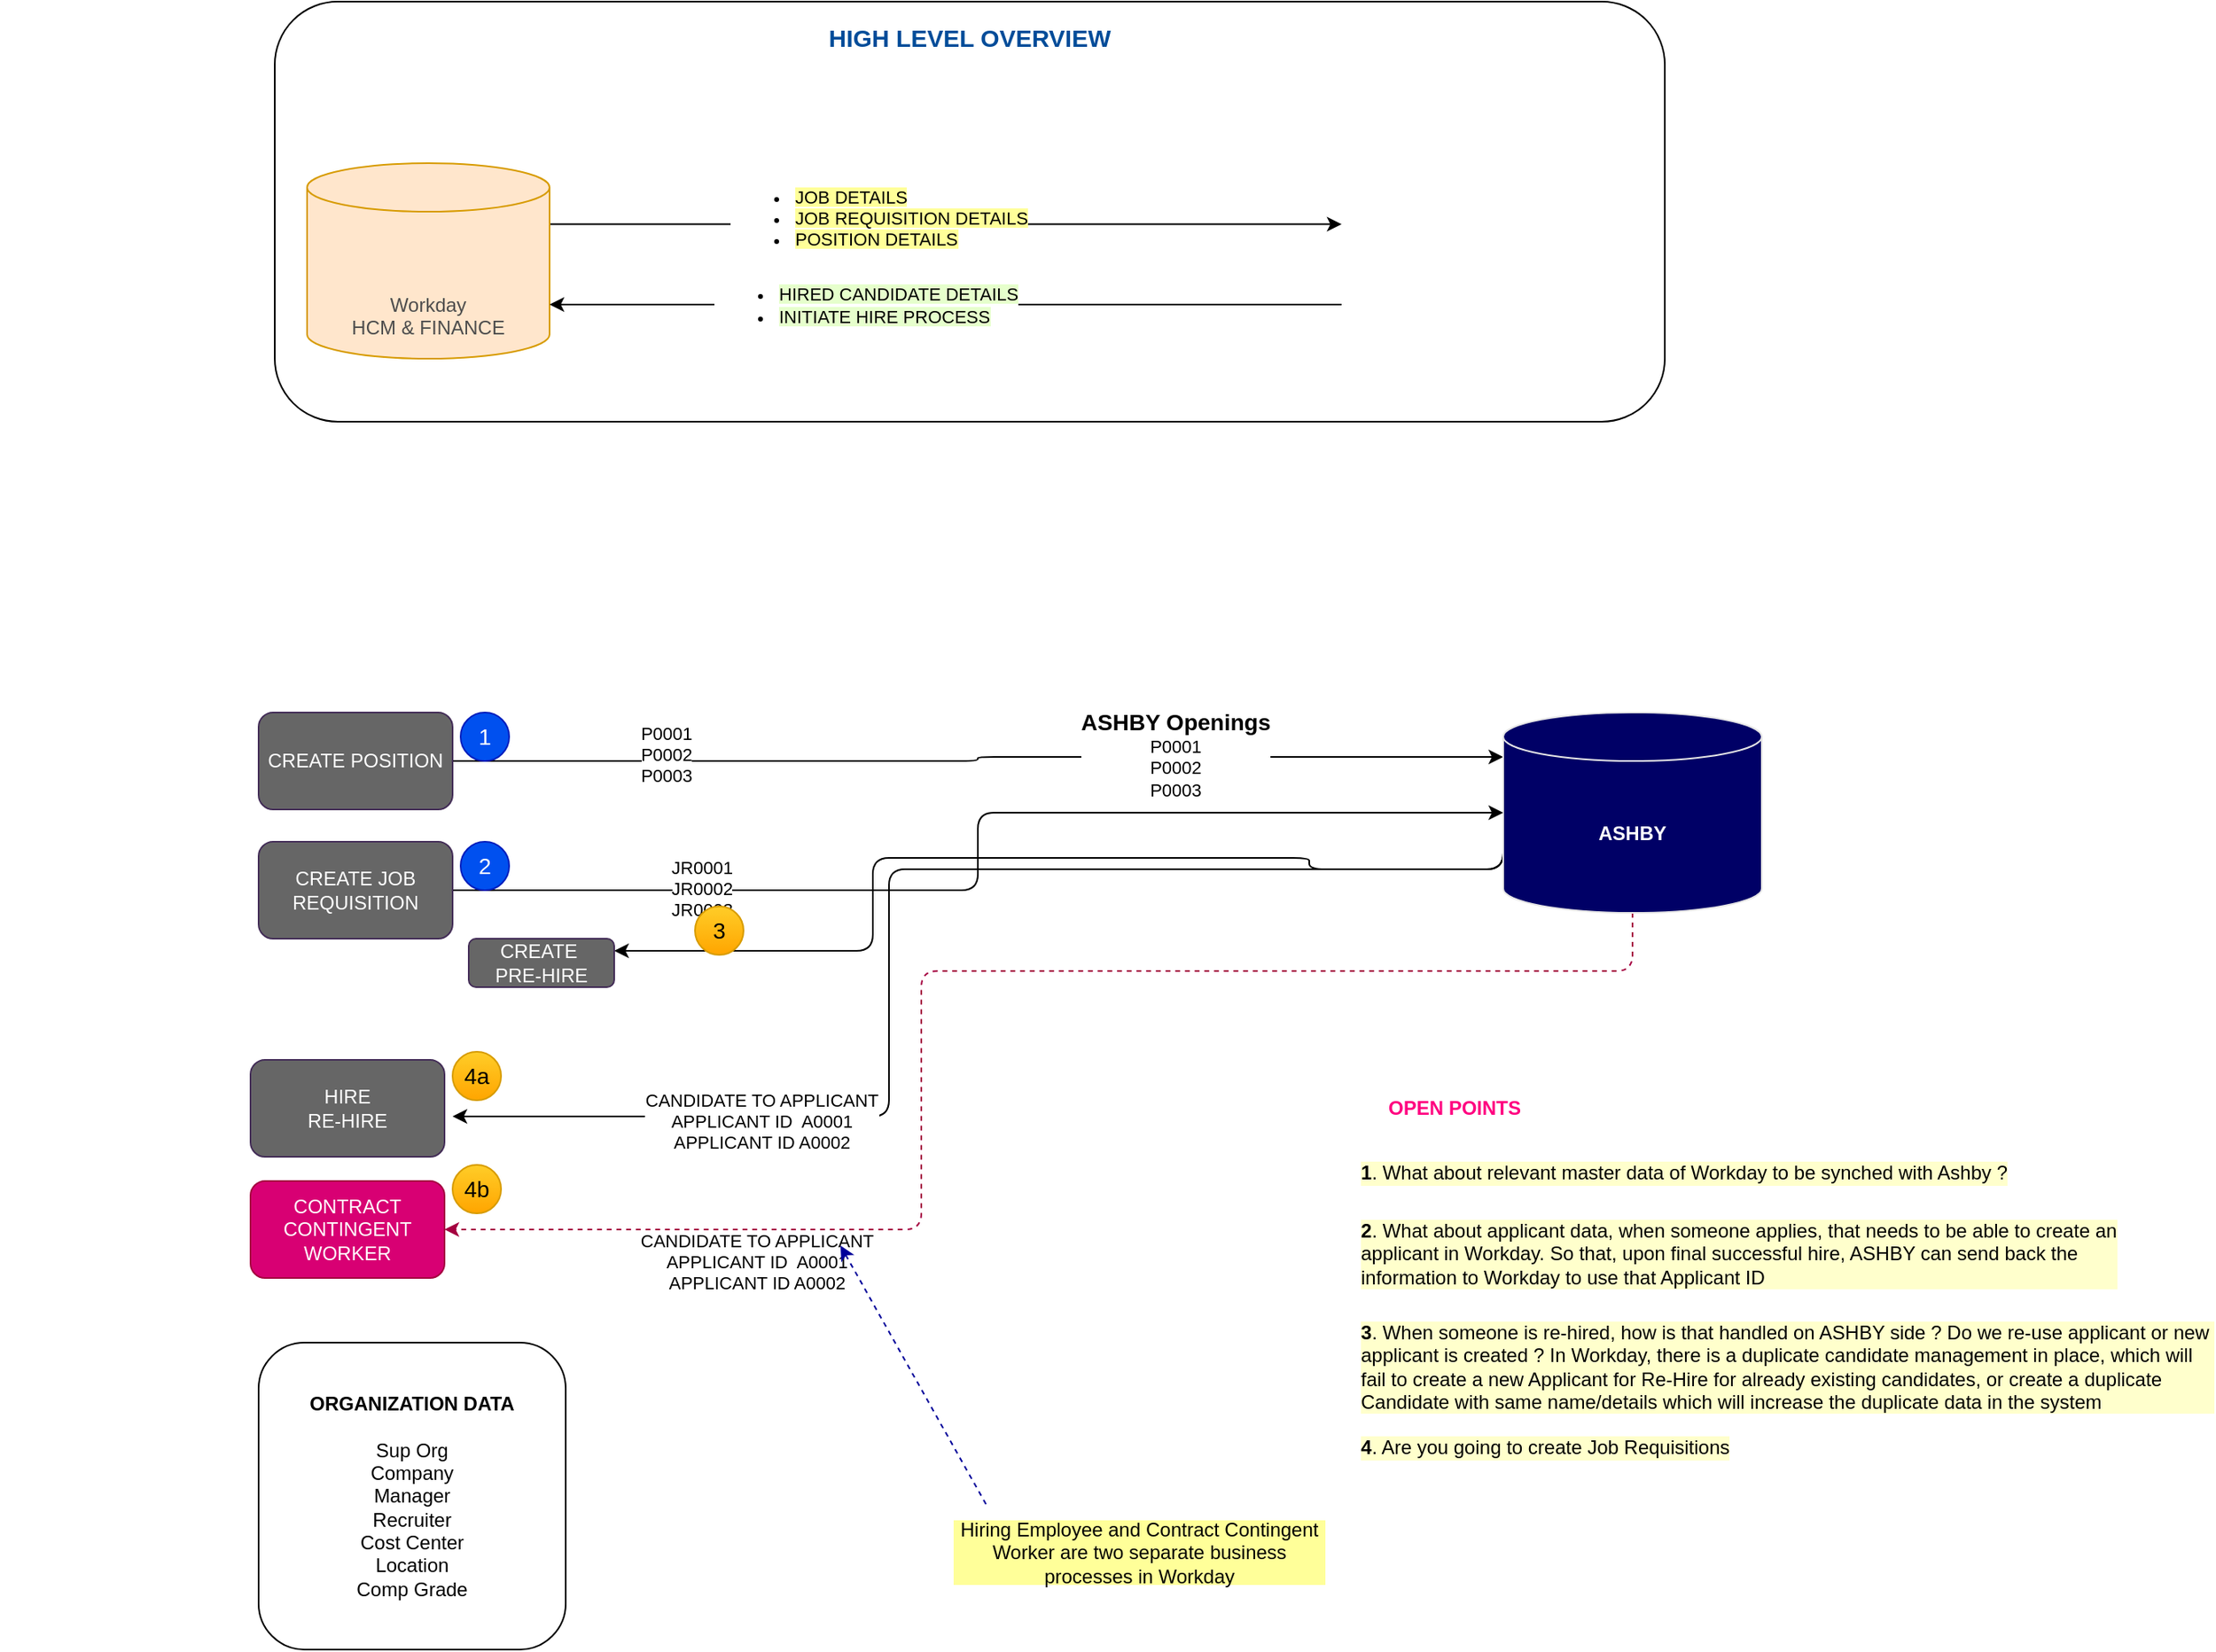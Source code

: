 <mxfile version="24.3.1" type="github">
  <diagram name="Page-1" id="Bd6B7apusBZdPcca5PaD">
    <mxGraphModel dx="1434" dy="772" grid="1" gridSize="10" guides="1" tooltips="1" connect="1" arrows="1" fold="1" page="1" pageScale="1" pageWidth="850" pageHeight="1100" math="0" shadow="0">
      <root>
        <mxCell id="0" />
        <mxCell id="1" parent="0" />
        <mxCell id="WoLx_iheCdo12na1x13e-2" value="&lt;b style=&quot;font-size: 15px;&quot;&gt;&lt;font color=&quot;#004c99&quot; style=&quot;font-size: 15px;&quot;&gt;HIGH LEVEL OVERVIEW&lt;/font&gt;&lt;/b&gt;&lt;div style=&quot;font-size: 15px;&quot;&gt;&lt;b&gt;&lt;font color=&quot;#004c99&quot; style=&quot;font-size: 15px;&quot;&gt;&lt;br&gt;&lt;/font&gt;&lt;/b&gt;&lt;/div&gt;&lt;div style=&quot;font-size: 15px;&quot;&gt;&lt;b&gt;&lt;font color=&quot;#004c99&quot; style=&quot;font-size: 15px;&quot;&gt;&lt;br&gt;&lt;/font&gt;&lt;/b&gt;&lt;/div&gt;&lt;div style=&quot;font-size: 15px;&quot;&gt;&lt;b&gt;&lt;font color=&quot;#004c99&quot; style=&quot;font-size: 15px;&quot;&gt;&lt;br&gt;&lt;/font&gt;&lt;/b&gt;&lt;/div&gt;&lt;div style=&quot;font-size: 15px;&quot;&gt;&lt;b&gt;&lt;font color=&quot;#004c99&quot; style=&quot;font-size: 15px;&quot;&gt;&lt;br&gt;&lt;/font&gt;&lt;/b&gt;&lt;/div&gt;&lt;div style=&quot;font-size: 15px;&quot;&gt;&lt;b&gt;&lt;font color=&quot;#004c99&quot; style=&quot;font-size: 15px;&quot;&gt;&lt;br&gt;&lt;/font&gt;&lt;/b&gt;&lt;/div&gt;&lt;div style=&quot;font-size: 15px;&quot;&gt;&lt;b&gt;&lt;font color=&quot;#004c99&quot; style=&quot;font-size: 15px;&quot;&gt;&lt;br&gt;&lt;/font&gt;&lt;/b&gt;&lt;/div&gt;&lt;div style=&quot;font-size: 15px;&quot;&gt;&lt;b&gt;&lt;font color=&quot;#004c99&quot; style=&quot;font-size: 15px;&quot;&gt;&lt;br&gt;&lt;/font&gt;&lt;/b&gt;&lt;/div&gt;&lt;div style=&quot;font-size: 15px;&quot;&gt;&lt;b&gt;&lt;font color=&quot;#004c99&quot; style=&quot;font-size: 15px;&quot;&gt;&lt;br&gt;&lt;/font&gt;&lt;/b&gt;&lt;/div&gt;&lt;div style=&quot;font-size: 15px;&quot;&gt;&lt;b&gt;&lt;font color=&quot;#004c99&quot; style=&quot;font-size: 15px;&quot;&gt;&lt;br&gt;&lt;/font&gt;&lt;/b&gt;&lt;/div&gt;&lt;div style=&quot;font-size: 15px;&quot;&gt;&lt;b&gt;&lt;font color=&quot;#004c99&quot; style=&quot;font-size: 15px;&quot;&gt;&lt;br&gt;&lt;/font&gt;&lt;/b&gt;&lt;/div&gt;&lt;div style=&quot;font-size: 15px;&quot;&gt;&lt;b&gt;&lt;font color=&quot;#004c99&quot; style=&quot;font-size: 15px;&quot;&gt;&lt;br&gt;&lt;/font&gt;&lt;/b&gt;&lt;/div&gt;&lt;div style=&quot;font-size: 15px;&quot;&gt;&lt;br&gt;&lt;/div&gt;" style="rounded=1;whiteSpace=wrap;html=1;fillColor=none;" vertex="1" parent="1">
          <mxGeometry x="860" y="70" width="860" height="260" as="geometry" />
        </mxCell>
        <mxCell id="sGgnkbuNSxI2wGrAtEvW-5" style="edgeStyle=orthogonalEdgeStyle;rounded=1;orthogonalLoop=1;jettySize=auto;html=1;exitX=1;exitY=0;exitDx=0;exitDy=37.75;exitPerimeter=0;curved=0;" parent="1" source="sGgnkbuNSxI2wGrAtEvW-2" target="sGgnkbuNSxI2wGrAtEvW-4" edge="1">
          <mxGeometry relative="1" as="geometry">
            <Array as="points">
              <mxPoint x="1410" y="207.5" />
              <mxPoint x="1410" y="207.5" />
            </Array>
          </mxGeometry>
        </mxCell>
        <mxCell id="sGgnkbuNSxI2wGrAtEvW-8" value="&lt;ul&gt;&lt;li&gt;&lt;span style=&quot;background-color: rgb(255, 255, 153);&quot;&gt;JOB DETAILS&lt;/span&gt;&lt;/li&gt;&lt;li&gt;&lt;span style=&quot;background-color: rgb(255, 255, 153);&quot;&gt;JOB REQUISITION DETAILS&lt;/span&gt;&lt;/li&gt;&lt;li&gt;&lt;span style=&quot;background-color: rgb(255, 255, 153);&quot;&gt;POSITION DETAILS&lt;/span&gt;&lt;/li&gt;&lt;/ul&gt;" style="edgeLabel;html=1;align=left;verticalAlign=middle;resizable=0;points=[];labelBackgroundColor=default;" parent="sGgnkbuNSxI2wGrAtEvW-5" vertex="1" connectable="0">
          <mxGeometry x="-0.526" y="1" relative="1" as="geometry">
            <mxPoint x="-6" y="-3" as="offset" />
          </mxGeometry>
        </mxCell>
        <mxCell id="sGgnkbuNSxI2wGrAtEvW-2" value="&lt;div&gt;&lt;font color=&quot;#4d4d4d&quot;&gt;&lt;br&gt;&lt;/font&gt;&lt;/div&gt;&lt;div&gt;&lt;font color=&quot;#4d4d4d&quot;&gt;&lt;br&gt;&lt;/font&gt;&lt;/div&gt;&lt;font color=&quot;#4d4d4d&quot;&gt;&lt;div&gt;&lt;font color=&quot;#4d4d4d&quot;&gt;&lt;br&gt;&lt;/font&gt;&lt;/div&gt;Workday&lt;/font&gt;&lt;div&gt;&lt;font color=&quot;#4d4d4d&quot;&gt;HCM &amp;amp; FINANCE&lt;/font&gt;&lt;/div&gt;" style="shape=cylinder3;whiteSpace=wrap;html=1;boundedLbl=1;backgroundOutline=1;size=15;fillColor=#ffe6cc;strokeColor=#d79b00;" parent="1" vertex="1">
          <mxGeometry x="880" y="170" width="150" height="121" as="geometry" />
        </mxCell>
        <mxCell id="sGgnkbuNSxI2wGrAtEvW-3" value="" style="shape=image;verticalLabelPosition=bottom;labelBackgroundColor=default;verticalAlign=top;aspect=fixed;imageAspect=0;image=https://upload.wikimedia.org/wikipedia/commons/thumb/3/3b/Workday_Logo.png/1280px-Workday_Logo.png;" parent="1" vertex="1">
          <mxGeometry x="910" y="206" width="90" height="34.95" as="geometry" />
        </mxCell>
        <mxCell id="sGgnkbuNSxI2wGrAtEvW-6" style="edgeStyle=orthogonalEdgeStyle;rounded=1;orthogonalLoop=1;jettySize=auto;html=1;exitX=0;exitY=1;exitDx=0;exitDy=0;curved=0;" parent="1" source="sGgnkbuNSxI2wGrAtEvW-4" target="sGgnkbuNSxI2wGrAtEvW-2" edge="1">
          <mxGeometry relative="1" as="geometry">
            <Array as="points">
              <mxPoint x="1370" y="257.5" />
              <mxPoint x="1370" y="257.5" />
            </Array>
          </mxGeometry>
        </mxCell>
        <mxCell id="sGgnkbuNSxI2wGrAtEvW-9" value="&lt;ul&gt;&lt;li&gt;&lt;span style=&quot;background-color: rgb(230, 255, 204);&quot;&gt;HIRED CANDIDATE DETAILS&lt;/span&gt;&lt;/li&gt;&lt;li&gt;&lt;span style=&quot;background-color: rgb(230, 255, 204);&quot;&gt;INITIATE HIRE PROCESS&lt;/span&gt;&lt;/li&gt;&lt;/ul&gt;" style="edgeLabel;html=1;align=left;verticalAlign=middle;resizable=0;points=[];" parent="sGgnkbuNSxI2wGrAtEvW-6" vertex="1" connectable="0">
          <mxGeometry x="0.192" y="3" relative="1" as="geometry">
            <mxPoint x="-98" y="-3" as="offset" />
          </mxGeometry>
        </mxCell>
        <mxCell id="sGgnkbuNSxI2wGrAtEvW-4" value="" style="shape=image;verticalLabelPosition=bottom;labelBackgroundColor=default;verticalAlign=top;aspect=fixed;imageAspect=0;image=https://assets-global.website-files.com/619b58064e44df5bdf1b3e53/626be660277f2dca8b74025e_ashby.png;" parent="1" vertex="1">
          <mxGeometry x="1520" y="203.5" width="162.65" height="54" as="geometry" />
        </mxCell>
        <mxCell id="sGgnkbuNSxI2wGrAtEvW-10" value="" style="shape=cylinder3;whiteSpace=wrap;html=1;boundedLbl=1;backgroundOutline=1;size=15;strokeColor=none;" parent="1" vertex="1">
          <mxGeometry x="690" y="374" width="60" height="80" as="geometry" />
        </mxCell>
        <mxCell id="sGgnkbuNSxI2wGrAtEvW-14" style="edgeStyle=orthogonalEdgeStyle;rounded=1;orthogonalLoop=1;jettySize=auto;html=1;entryX=0;entryY=0;entryDx=0;entryDy=27.5;entryPerimeter=0;curved=0;" parent="1" source="sGgnkbuNSxI2wGrAtEvW-12" target="sGgnkbuNSxI2wGrAtEvW-13" edge="1">
          <mxGeometry relative="1" as="geometry">
            <mxPoint x="1470" y="540" as="targetPoint" />
          </mxGeometry>
        </mxCell>
        <mxCell id="sGgnkbuNSxI2wGrAtEvW-15" value="P0001&lt;div&gt;P0002&lt;/div&gt;&lt;div&gt;P0003&lt;/div&gt;" style="edgeLabel;html=1;align=center;verticalAlign=middle;resizable=0;points=[];" parent="sGgnkbuNSxI2wGrAtEvW-14" vertex="1" connectable="0">
          <mxGeometry x="-0.596" y="4" relative="1" as="geometry">
            <mxPoint as="offset" />
          </mxGeometry>
        </mxCell>
        <mxCell id="WoLx_iheCdo12na1x13e-1" value="&lt;font style=&quot;font-size: 14px;&quot;&gt;&lt;b&gt;ASHBY Openings&lt;/b&gt;&lt;/font&gt;&lt;div&gt;P0001&lt;/div&gt;&lt;div&gt;P0002&lt;/div&gt;&lt;div&gt;P0003&lt;/div&gt;" style="edgeLabel;html=1;align=center;verticalAlign=middle;resizable=0;points=[];" vertex="1" connectable="0" parent="sGgnkbuNSxI2wGrAtEvW-14">
          <mxGeometry x="0.378" y="3" relative="1" as="geometry">
            <mxPoint y="1" as="offset" />
          </mxGeometry>
        </mxCell>
        <mxCell id="sGgnkbuNSxI2wGrAtEvW-12" value="CREATE POSITION" style="rounded=1;whiteSpace=wrap;html=1;fillColor=#666666;fontColor=#ffffff;strokeColor=#432D57;" parent="1" vertex="1">
          <mxGeometry x="850" y="510" width="120" height="60" as="geometry" />
        </mxCell>
        <mxCell id="sGgnkbuNSxI2wGrAtEvW-22" style="edgeStyle=orthogonalEdgeStyle;rounded=1;orthogonalLoop=1;jettySize=auto;html=1;exitX=0;exitY=0;exitDx=0;exitDy=52.5;exitPerimeter=0;curved=0;" parent="1" source="sGgnkbuNSxI2wGrAtEvW-13" edge="1">
          <mxGeometry relative="1" as="geometry">
            <Array as="points">
              <mxPoint x="1240" y="607" />
              <mxPoint x="1240" y="760" />
            </Array>
            <mxPoint x="970" y="760" as="targetPoint" />
          </mxGeometry>
        </mxCell>
        <mxCell id="sGgnkbuNSxI2wGrAtEvW-23" value="CANDIDATE TO APPLICANT&lt;div&gt;APPLICANT ID&amp;nbsp; A0001&lt;/div&gt;&lt;div&gt;APPLICANT ID A0002&lt;/div&gt;" style="edgeLabel;html=1;align=center;verticalAlign=middle;resizable=0;points=[];" parent="sGgnkbuNSxI2wGrAtEvW-22" vertex="1" connectable="0">
          <mxGeometry x="0.556" y="3" relative="1" as="geometry">
            <mxPoint x="3" as="offset" />
          </mxGeometry>
        </mxCell>
        <mxCell id="sGgnkbuNSxI2wGrAtEvW-25" style="edgeStyle=orthogonalEdgeStyle;rounded=1;orthogonalLoop=1;jettySize=auto;html=1;entryX=1;entryY=0.5;entryDx=0;entryDy=0;curved=0;fillColor=#d80073;strokeColor=#A50040;dashed=1;" parent="1" source="sGgnkbuNSxI2wGrAtEvW-13" target="sGgnkbuNSxI2wGrAtEvW-24" edge="1">
          <mxGeometry relative="1" as="geometry">
            <Array as="points">
              <mxPoint x="1700" y="670" />
              <mxPoint x="1260" y="670" />
              <mxPoint x="1260" y="830" />
            </Array>
          </mxGeometry>
        </mxCell>
        <mxCell id="sGgnkbuNSxI2wGrAtEvW-26" value="CANDIDATE TO APPLICANT&lt;div&gt;APPLICANT ID&amp;nbsp; A0001&lt;/div&gt;&lt;div&gt;APPLICANT ID A0002&lt;/div&gt;" style="edgeLabel;html=1;align=center;verticalAlign=middle;resizable=0;points=[];" parent="sGgnkbuNSxI2wGrAtEvW-25" vertex="1" connectable="0">
          <mxGeometry x="0.609" y="2" relative="1" as="geometry">
            <mxPoint x="11" y="18" as="offset" />
          </mxGeometry>
        </mxCell>
        <mxCell id="-kK4m6FzKf8vr2_1_iYm-8" style="edgeStyle=orthogonalEdgeStyle;rounded=1;orthogonalLoop=1;jettySize=auto;html=1;exitX=0;exitY=0;exitDx=0;exitDy=52.5;exitPerimeter=0;entryX=1;entryY=0.25;entryDx=0;entryDy=0;curved=0;" parent="1" source="sGgnkbuNSxI2wGrAtEvW-13" target="-kK4m6FzKf8vr2_1_iYm-7" edge="1">
          <mxGeometry relative="1" as="geometry">
            <Array as="points">
              <mxPoint x="1500" y="607" />
              <mxPoint x="1500" y="600" />
              <mxPoint x="1230" y="600" />
              <mxPoint x="1230" y="658" />
            </Array>
          </mxGeometry>
        </mxCell>
        <mxCell id="sGgnkbuNSxI2wGrAtEvW-13" value="&lt;font color=&quot;#ffffff&quot;&gt;&lt;b&gt;ASHBY&lt;/b&gt;&lt;/font&gt;" style="shape=cylinder3;whiteSpace=wrap;html=1;boundedLbl=1;backgroundOutline=1;size=15;fillColor=#000066;strokeColor=#E6E6E6;" parent="1" vertex="1">
          <mxGeometry x="1620" y="510" width="160" height="124" as="geometry" />
        </mxCell>
        <mxCell id="sGgnkbuNSxI2wGrAtEvW-18" style="edgeStyle=orthogonalEdgeStyle;rounded=1;orthogonalLoop=1;jettySize=auto;html=1;entryX=0;entryY=0.5;entryDx=0;entryDy=0;entryPerimeter=0;curved=0;" parent="1" source="sGgnkbuNSxI2wGrAtEvW-16" target="sGgnkbuNSxI2wGrAtEvW-13" edge="1">
          <mxGeometry relative="1" as="geometry">
            <mxPoint x="1420" y="600" as="targetPoint" />
          </mxGeometry>
        </mxCell>
        <mxCell id="sGgnkbuNSxI2wGrAtEvW-19" value="JR0001&lt;div&gt;JR0002&lt;/div&gt;&lt;div&gt;JR0003&lt;/div&gt;" style="edgeLabel;html=1;align=center;verticalAlign=middle;resizable=0;points=[];" parent="sGgnkbuNSxI2wGrAtEvW-18" vertex="1" connectable="0">
          <mxGeometry x="-0.56" y="1" relative="1" as="geometry">
            <mxPoint as="offset" />
          </mxGeometry>
        </mxCell>
        <mxCell id="sGgnkbuNSxI2wGrAtEvW-16" value="CREATE JOB REQUISITION" style="rounded=1;whiteSpace=wrap;html=1;fillColor=#666666;fontColor=#ffffff;strokeColor=#432D57;" parent="1" vertex="1">
          <mxGeometry x="850" y="590" width="120" height="60" as="geometry" />
        </mxCell>
        <mxCell id="sGgnkbuNSxI2wGrAtEvW-17" value="" style="shape=image;verticalLabelPosition=bottom;labelBackgroundColor=default;verticalAlign=top;aspect=fixed;imageAspect=0;image=https://assets-global.website-files.com/619b58064e44df5bdf1b3e53/626be660277f2dca8b74025e_ashby.png;" parent="1" vertex="1">
          <mxGeometry x="1897.35" y="550" width="162.65" height="54" as="geometry" />
        </mxCell>
        <mxCell id="sGgnkbuNSxI2wGrAtEvW-21" value="HIRE&lt;div&gt;RE-HIRE&lt;/div&gt;" style="rounded=1;whiteSpace=wrap;html=1;fillColor=#666666;fontColor=#ffffff;strokeColor=#432D57;" parent="1" vertex="1">
          <mxGeometry x="845" y="725" width="120" height="60" as="geometry" />
        </mxCell>
        <mxCell id="sGgnkbuNSxI2wGrAtEvW-24" value="CONTRACT CONTINGENT WORKER" style="rounded=1;whiteSpace=wrap;html=1;fillColor=#d80073;fontColor=#ffffff;strokeColor=#A50040;" parent="1" vertex="1">
          <mxGeometry x="845" y="800" width="120" height="60" as="geometry" />
        </mxCell>
        <mxCell id="sGgnkbuNSxI2wGrAtEvW-27" value="&lt;b&gt;ORGANIZATION DATA&lt;/b&gt;&lt;div&gt;&lt;br&gt;&lt;/div&gt;&lt;div&gt;Sup Org&lt;/div&gt;&lt;div&gt;Company&lt;/div&gt;&lt;div&gt;Manager&lt;/div&gt;&lt;div&gt;Recruiter&lt;/div&gt;&lt;div&gt;Cost Center&lt;/div&gt;&lt;div&gt;Location&lt;/div&gt;&lt;div&gt;Comp Grade&lt;/div&gt;" style="rounded=1;whiteSpace=wrap;html=1;align=center;" parent="1" vertex="1">
          <mxGeometry x="850" y="900" width="190" height="190" as="geometry" />
        </mxCell>
        <mxCell id="-kK4m6FzKf8vr2_1_iYm-1" value="&lt;b&gt;1&lt;/b&gt;. What about relevant master data of Workday to be synched with Ashby ?" style="text;html=1;align=left;verticalAlign=middle;whiteSpace=wrap;rounded=0;labelBackgroundColor=#FFFFCC;" parent="1" vertex="1">
          <mxGeometry x="1530" y="780" width="530" height="30" as="geometry" />
        </mxCell>
        <mxCell id="-kK4m6FzKf8vr2_1_iYm-3" value="&lt;b&gt;2&lt;/b&gt;. What about applicant data, when someone applies, that needs to be able to create an applicant in Workday. So that, upon final successful hire, ASHBY can send back the information to Workday to use that Applicant ID" style="text;html=1;align=left;verticalAlign=middle;whiteSpace=wrap;rounded=0;labelBackgroundColor=#FFFFCC;" parent="1" vertex="1">
          <mxGeometry x="1530" y="830" width="470" height="30" as="geometry" />
        </mxCell>
        <mxCell id="-kK4m6FzKf8vr2_1_iYm-4" value="&lt;b&gt;3&lt;/b&gt;. When someone is re-hired, how is that handled on ASHBY side ? Do we re-use applicant or new applicant is created ? In Workday, there is a duplicate candidate management in place, which will fail to create a new Applicant for Re-Hire for already existing candidates, or create a duplicate Candidate with same name/details which will increase the duplicate data in the system" style="text;html=1;align=left;verticalAlign=middle;whiteSpace=wrap;rounded=0;labelBackgroundColor=#FFFFCC;" parent="1" vertex="1">
          <mxGeometry x="1530" y="890" width="530" height="50" as="geometry" />
        </mxCell>
        <mxCell id="-kK4m6FzKf8vr2_1_iYm-5" value="&lt;b&gt;&lt;font&gt;OPEN POINTS&lt;/font&gt;&lt;/b&gt;" style="text;html=1;align=center;verticalAlign=middle;whiteSpace=wrap;rounded=0;fontColor=#FF0080;" parent="1" vertex="1">
          <mxGeometry x="1530" y="740" width="120" height="30" as="geometry" />
        </mxCell>
        <mxCell id="-kK4m6FzKf8vr2_1_iYm-6" value="&lt;b&gt;4&lt;/b&gt;. Are you going to create Job Requisitions" style="text;html=1;align=left;verticalAlign=middle;whiteSpace=wrap;rounded=0;labelBackgroundColor=#FFFFCC;" parent="1" vertex="1">
          <mxGeometry x="1530" y="950" width="530" height="30" as="geometry" />
        </mxCell>
        <mxCell id="-kK4m6FzKf8vr2_1_iYm-7" value="CREATE&amp;nbsp;&lt;div&gt;PRE-HIRE&lt;/div&gt;" style="rounded=1;whiteSpace=wrap;html=1;fillColor=#666666;fontColor=#ffffff;strokeColor=#432D57;" parent="1" vertex="1">
          <mxGeometry x="980" y="650" width="90" height="30" as="geometry" />
        </mxCell>
        <mxCell id="TAGOzcTgk1_u3gQwK66Q-1" value="&lt;font style=&quot;font-size: 14px;&quot;&gt;1&lt;/font&gt;" style="ellipse;whiteSpace=wrap;html=1;aspect=fixed;fillColor=#0050ef;fontColor=#ffffff;strokeColor=#001DBC;" parent="1" vertex="1">
          <mxGeometry x="975" y="510" width="30" height="30" as="geometry" />
        </mxCell>
        <mxCell id="TAGOzcTgk1_u3gQwK66Q-2" value="&lt;span style=&quot;font-size: 14px;&quot;&gt;2&lt;/span&gt;" style="ellipse;whiteSpace=wrap;html=1;aspect=fixed;fillColor=#0050ef;fontColor=#ffffff;strokeColor=#001DBC;" parent="1" vertex="1">
          <mxGeometry x="975" y="590" width="30" height="30" as="geometry" />
        </mxCell>
        <mxCell id="TAGOzcTgk1_u3gQwK66Q-3" value="&lt;span style=&quot;font-size: 14px;&quot;&gt;3&lt;/span&gt;" style="ellipse;whiteSpace=wrap;html=1;aspect=fixed;fillColor=#ffcd28;strokeColor=#d79b00;gradientColor=#ffa500;" parent="1" vertex="1">
          <mxGeometry x="1120" y="630" width="30" height="30" as="geometry" />
        </mxCell>
        <mxCell id="TAGOzcTgk1_u3gQwK66Q-5" value="&lt;span style=&quot;font-size: 14px;&quot;&gt;4a&lt;/span&gt;" style="ellipse;whiteSpace=wrap;html=1;aspect=fixed;fillColor=#ffcd28;strokeColor=#d79b00;gradientColor=#ffa500;" parent="1" vertex="1">
          <mxGeometry x="970" y="720" width="30" height="30" as="geometry" />
        </mxCell>
        <mxCell id="TAGOzcTgk1_u3gQwK66Q-6" value="&lt;span style=&quot;font-size: 14px;&quot;&gt;4b&lt;/span&gt;" style="ellipse;whiteSpace=wrap;html=1;aspect=fixed;fillColor=#ffcd28;strokeColor=#d79b00;gradientColor=#ffa500;" parent="1" vertex="1">
          <mxGeometry x="970" y="790" width="30" height="30" as="geometry" />
        </mxCell>
        <mxCell id="TAGOzcTgk1_u3gQwK66Q-7" value="Hiring Employee and Contract Contingent Worker are two separate business processes in Workday" style="text;html=1;align=center;verticalAlign=middle;whiteSpace=wrap;rounded=0;fillColor=#FFFF99;" parent="1" vertex="1">
          <mxGeometry x="1280" y="1010" width="230" height="40" as="geometry" />
        </mxCell>
        <mxCell id="TAGOzcTgk1_u3gQwK66Q-8" value="" style="endArrow=classic;html=1;rounded=0;dashed=1;strokeColor=#000099;" parent="1" edge="1">
          <mxGeometry width="50" height="50" relative="1" as="geometry">
            <mxPoint x="1300" y="1000" as="sourcePoint" />
            <mxPoint x="1210" y="840" as="targetPoint" />
          </mxGeometry>
        </mxCell>
      </root>
    </mxGraphModel>
  </diagram>
</mxfile>
